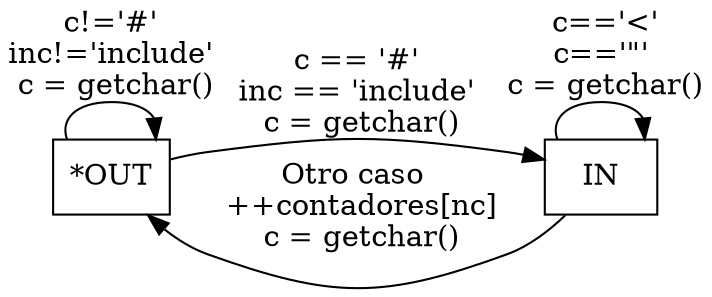 digraph includes {
    //main [shape=box];
    //main -> OUT;
    rankdir = LR
    OUT [shape=box,label= "*OUT"];
    IN [shape=box];
    IN -> IN [label=" c=='<'\nc=='\"'\n c = getchar()"];
    OUT -> OUT [label="c!='#'\ninc!='include'\n c = getchar()"];
    OUT -> IN [label="c == '#'\ninc == 'include'\n c = getchar()"];
    IN -> OUT [label="Otro caso \n  ++contadores[nc] \n c = getchar()"];
    
}

/* Para descargar el Graphviz y sumarlo al PATH https://graphviz.org/download/
    Esta Linux, Windows, MAC 
    En VSC ir a extenciones y agregar el Graphviz (dot)
    Para correr por consola -> dot -Tpng histograma.gv -o histograma.png 
    Despues del -T se pueden agregar otros formatos soportados por Graphviz
*/
